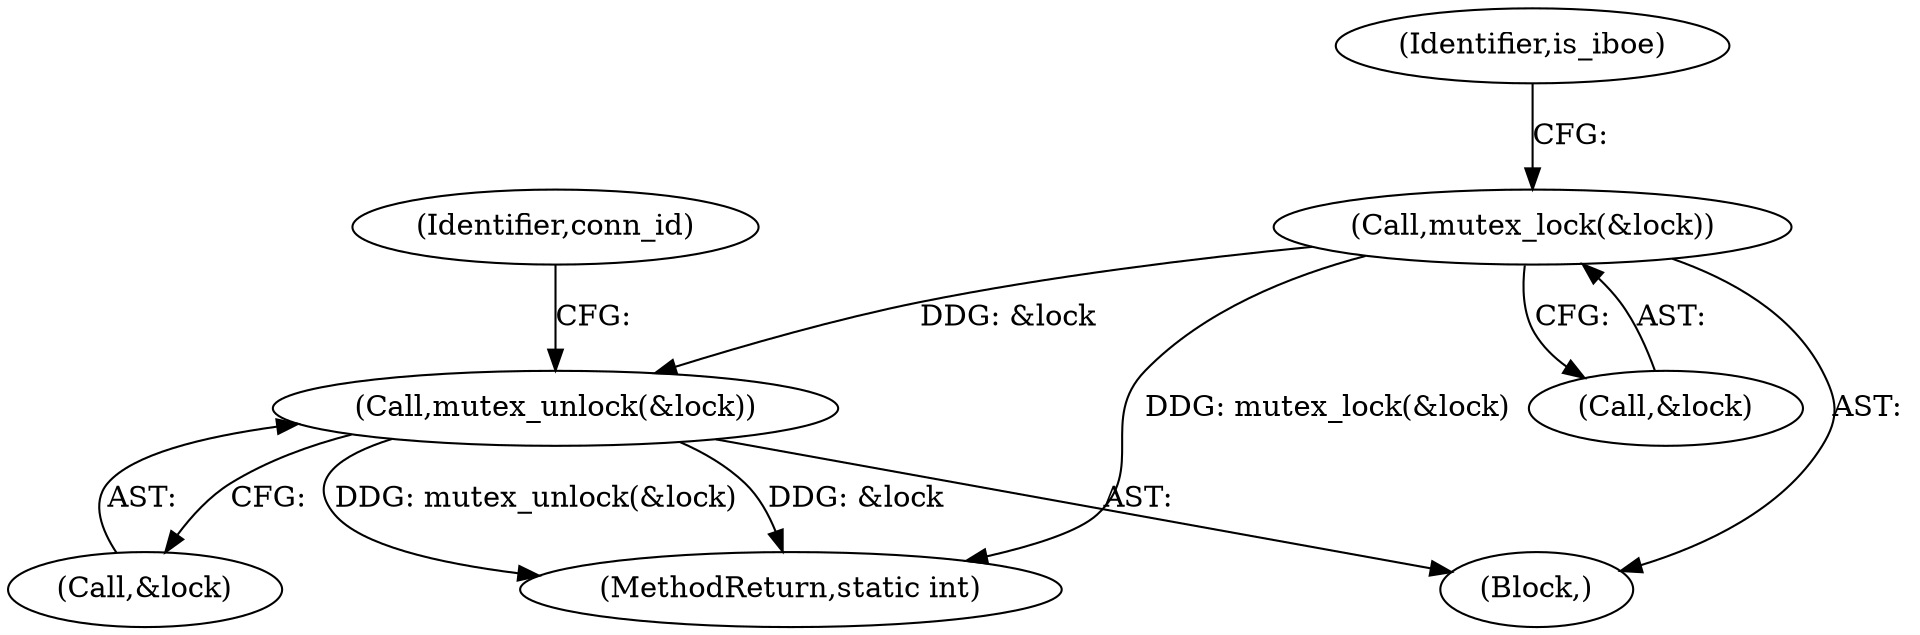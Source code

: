 digraph "0_linux_b2853fd6c2d0f383dbdf7427e263eb576a633867_0@API" {
"1000387" [label="(Call,mutex_unlock(&lock))"];
"1000361" [label="(Call,mutex_lock(&lock))"];
"1000393" [label="(Identifier,conn_id)"];
"1000365" [label="(Identifier,is_iboe)"];
"1000438" [label="(MethodReturn,static int)"];
"1000388" [label="(Call,&lock)"];
"1000387" [label="(Call,mutex_unlock(&lock))"];
"1000361" [label="(Call,mutex_lock(&lock))"];
"1000106" [label="(Block,)"];
"1000362" [label="(Call,&lock)"];
"1000387" -> "1000106"  [label="AST: "];
"1000387" -> "1000388"  [label="CFG: "];
"1000388" -> "1000387"  [label="AST: "];
"1000393" -> "1000387"  [label="CFG: "];
"1000387" -> "1000438"  [label="DDG: &lock"];
"1000387" -> "1000438"  [label="DDG: mutex_unlock(&lock)"];
"1000361" -> "1000387"  [label="DDG: &lock"];
"1000361" -> "1000106"  [label="AST: "];
"1000361" -> "1000362"  [label="CFG: "];
"1000362" -> "1000361"  [label="AST: "];
"1000365" -> "1000361"  [label="CFG: "];
"1000361" -> "1000438"  [label="DDG: mutex_lock(&lock)"];
}
